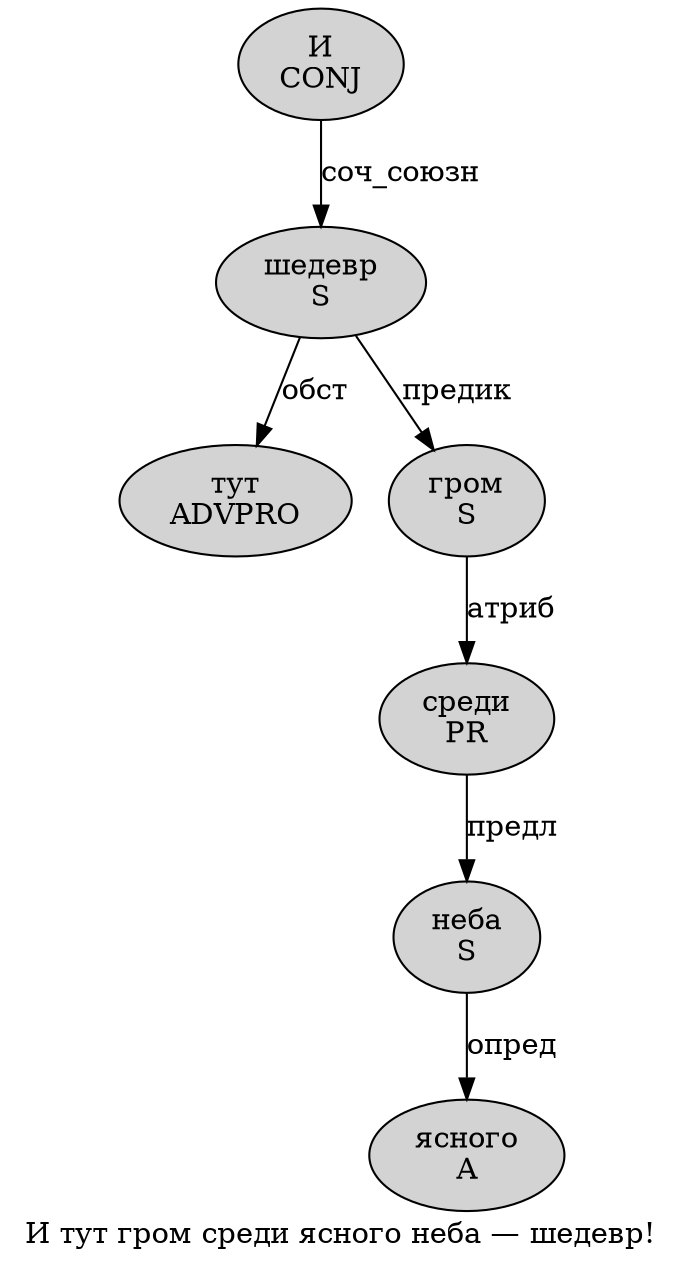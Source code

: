 digraph SENTENCE_3425 {
	graph [label="И тут гром среди ясного неба — шедевр!"]
	node [style=filled]
		0 [label="И
CONJ" color="" fillcolor=lightgray penwidth=1 shape=ellipse]
		1 [label="тут
ADVPRO" color="" fillcolor=lightgray penwidth=1 shape=ellipse]
		2 [label="гром
S" color="" fillcolor=lightgray penwidth=1 shape=ellipse]
		3 [label="среди
PR" color="" fillcolor=lightgray penwidth=1 shape=ellipse]
		4 [label="ясного
A" color="" fillcolor=lightgray penwidth=1 shape=ellipse]
		5 [label="неба
S" color="" fillcolor=lightgray penwidth=1 shape=ellipse]
		7 [label="шедевр
S" color="" fillcolor=lightgray penwidth=1 shape=ellipse]
			2 -> 3 [label="атриб"]
			5 -> 4 [label="опред"]
			0 -> 7 [label="соч_союзн"]
			3 -> 5 [label="предл"]
			7 -> 1 [label="обст"]
			7 -> 2 [label="предик"]
}